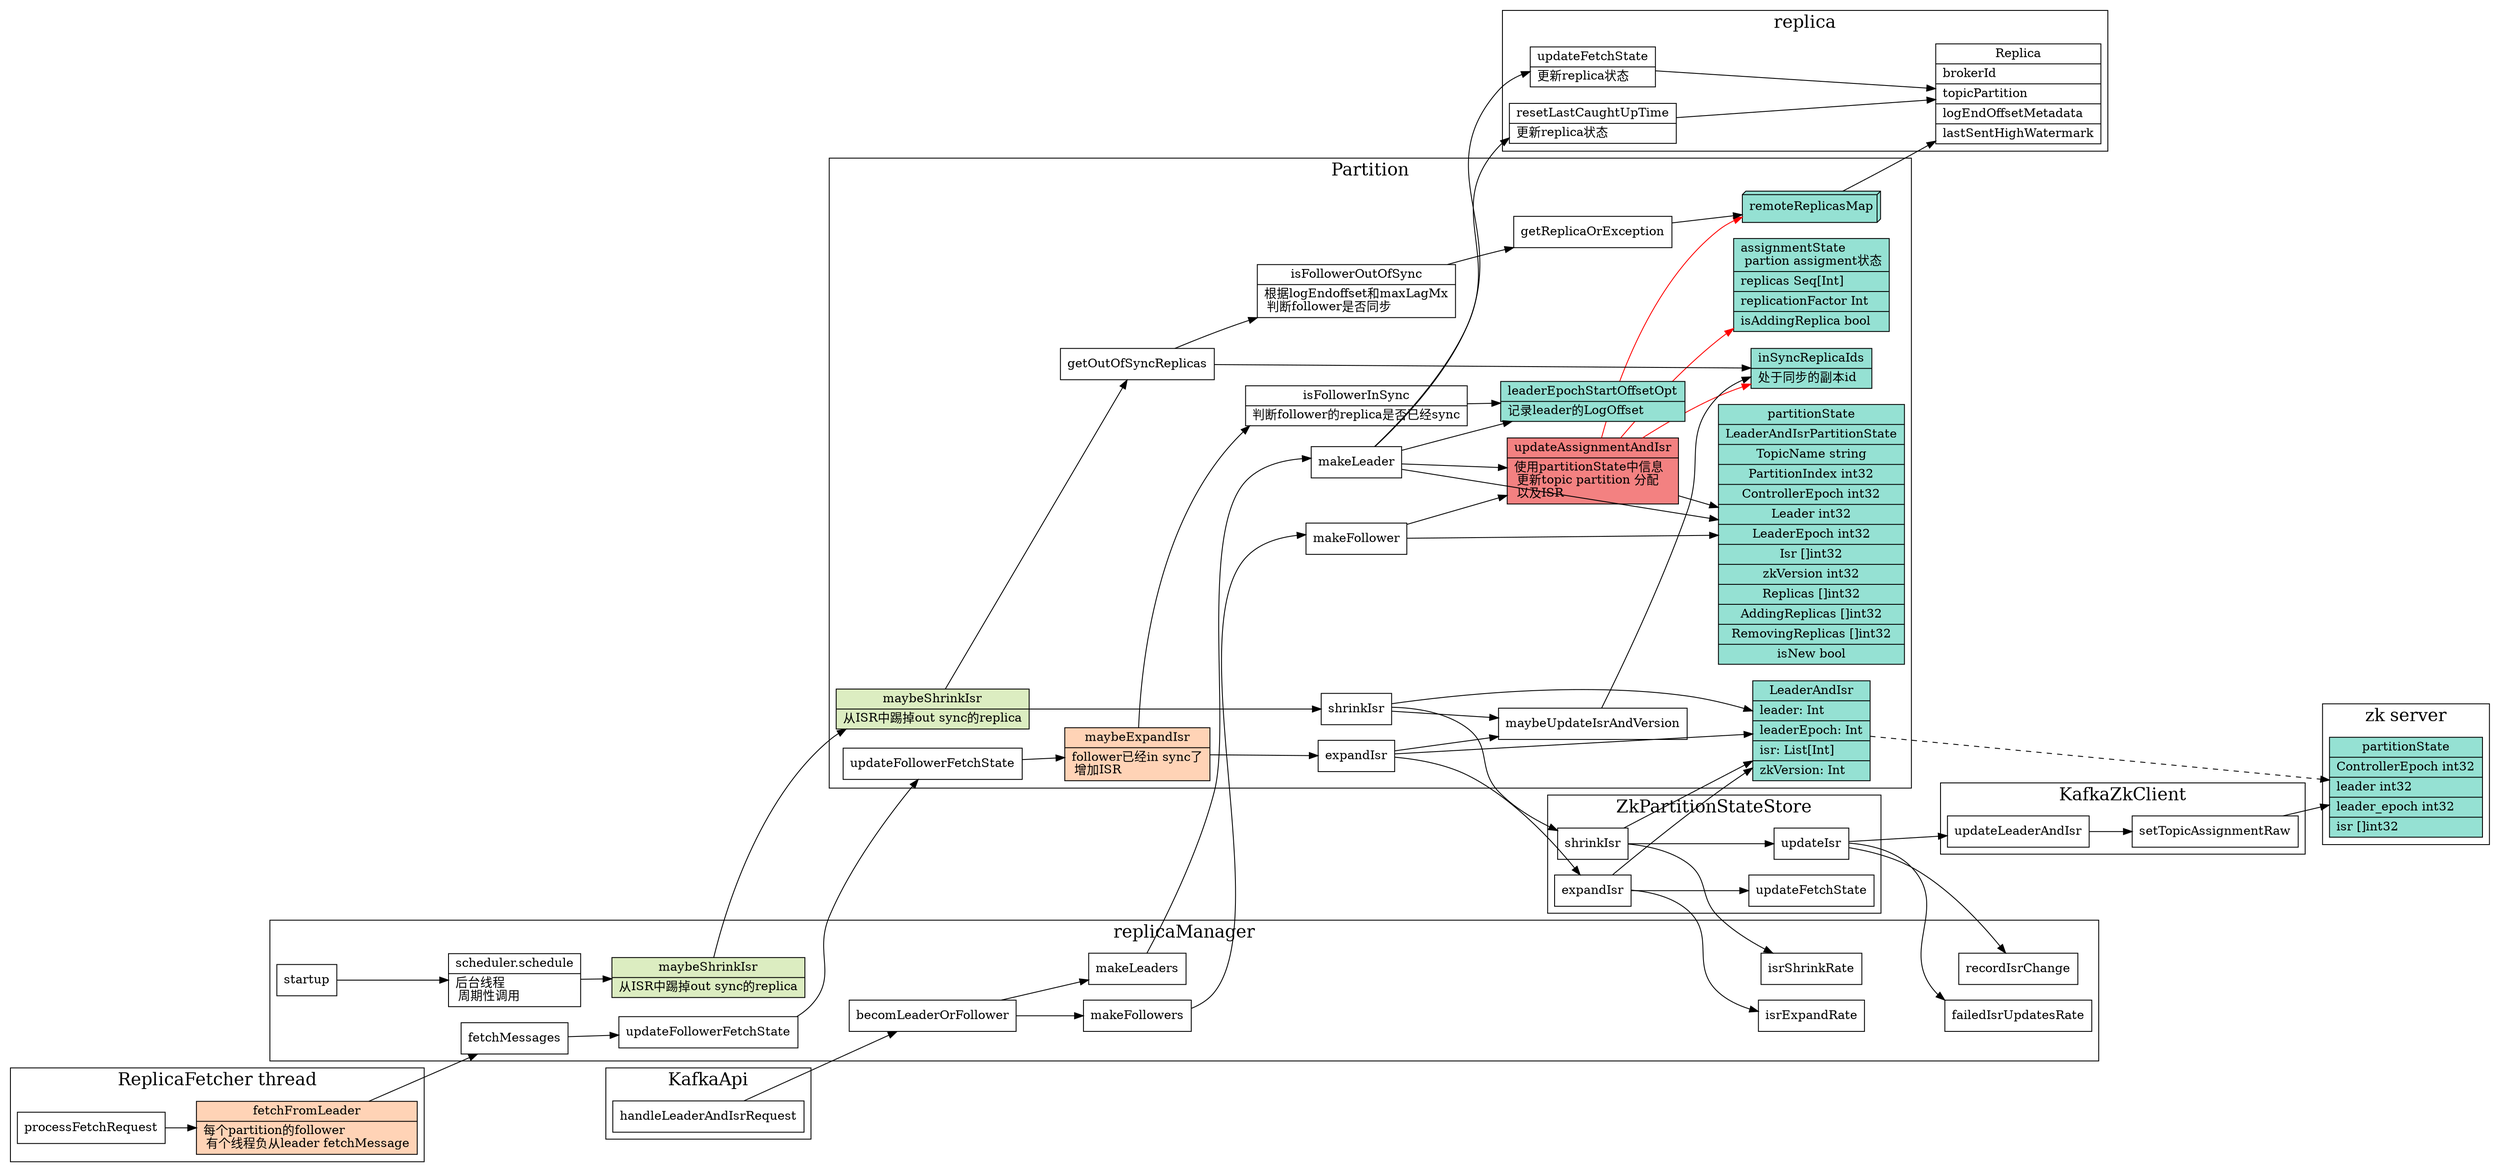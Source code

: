 digraph partition_isr {
  node[shape=box];
  newrank=true;
  rankdir=LR;
  subgraph cluster_zk {
    graph[label="zk server";fontsize=20;];
    zk_partitionState[shape="record";
      fillcolor="#95e1d3"
      style=filled;
      label="{{
        partitionState|
          ControllerEpoch int32\l|
          leader int32\l|
          leader_epoch int32\l|
          isr []int32\l
      }}";
    ];
  }
  subgraph cluster_KafkaZkClient {
    graph[label="KafkaZkClient";fontsize=20;];
    updateLeaderAndIsr -> setTopicAssignmentRaw;
    //setTopicAssignmentRaw -> retryRequestUntilConnected;
    setTopicAssignmentRaw -> zk_partitionState;
  };

  subgraph cluster_replicaManager {
    graph[label="replicaManager";fontsize=20;];
    isrShrinkRate;
    isrExpandRate;
    recordIsrChange;
    failedIsrUpdatesRate;
  };

  subgraph cluster_ZkPartitionStateStore {
    graph[label="ZkPartitionStateStore";fontsize=20;];
    stateStore_expandIsr[label="expandIsr"];
    stateStore_shrinkIsr[label="shrinkIsr"];
    stateStore_shrinkIsr -> {
      updateIsr;
      isrShrinkRate;
    }
    stateStore_expandIsr -> {
      updateFetchState;
      isrExpandRate;
    }
    updateIsr -> {
      updateLeaderAndIsr;
      recordIsrChange;
      failedIsrUpdatesRate;
    }
  }
  subgraph cluster_replica {
    graph[label="replica";fontsize=20;];
    Replica[shape="record";
      label="{{
        Replica|
          brokerId\l|
          topicPartition\l|
          logEndOffsetMetadata\l|
          lastSentHighWatermark\l
      }}";
    ];
    replica_updateFetchState[shape="record";
      label="{{
        updateFetchState|
          更新replica状态\l
      }}";
    ];
    replica_resetLastCaughtUpTime[shape="record";
      label="{{
        resetLastCaughtUpTime|
          更新replica状态\l
      }}";
    ];

    replica_resetLastCaughtUpTime -> Replica;
    replica_updateFetchState -> Replica;
  }

  subgraph cluster_Partition {
    graph[label="Partition";fontsize=20;];
    LeaderAndIsr[shape="record";
      fillcolor="#95e1d3"
      style=filled;
      label="{{
        LeaderAndIsr|
          leader: Int\l|
          leaderEpoch: Int\l|
          isr: List[Int]\l|
          zkVersion: Int\l
      }}";
    ];
    remoteReplicasMap[
      fillcolor="#95e1d3"
      style=filled;
      shape=box3d;
      label="remoteReplicasMap"
    ];
    remoteReplicasMap -> Replica;
    updateAssignmentAndIsr[shape="record";
      fillcolor="#f38181";
      style=filled;
      label="{{
        updateAssignmentAndIsr|
          使用partitionState中信息\l
          更新topic partition 分配\l 
          以及ISR\l
      }}";
    ];
    inSyncReplicaIds[shape="record";
      fillcolor="#95e1d3"
      style=filled;
      label="{{
        inSyncReplicaIds|
          处于同步的副本id\l
      }}";
    ];
    assignmentState[shape="record";
      fillcolor="#95e1d3"
      style=filled;
      label="{{
        assignmentState\l
          partion assigment状态\l|
          replicas Seq[Int]\l|
          replicationFactor Int\l|
          isAddingReplica bool \l
      }}";
    ];
    updateAssignmentAndIsr -> {
      assignmentState;
      remoteReplicasMap;
      inSyncReplicaIds;
    }[color="red"];
    maybeExpandIsr[shape="record";
      fillcolor="#FFD3B6";
      style=filled;
      label="{{
        maybeExpandIsr|
        follower已经in sync了\l
          增加ISR\l
      }}";
    ];
    maybeShrinkIsr[shape="record";
      fillcolor="#DCEDc1";
      style=filled;
      label="{{
        maybeShrinkIsr|
          从ISR中踢掉out sync的replica\l
      }}";
    ];
    isFollowerInSync[shape="record";
      label="{{
        isFollowerInSync|
          判断follower的replica是否已经sync\l
      }}";
    ];

    maybeExpandIsr -> {
      expandIsr;
      isFollowerInSync;
    };

    maybeShrinkIsr -> {
      shrinkIsr;
      getOutOfSyncReplicas;
    };
    shrinkIsr -> {
      LeaderAndIsr;
      stateStore_shrinkIsr;
      maybeUpdateIsrAndVersion;
    };
    maybeUpdateIsrAndVersion -> {
      inSyncReplicaIds;
    }
    expandIsr -> {
      LeaderAndIsr;
      maybeUpdateIsrAndVersion;
      stateStore_expandIsr;
    };
    stateStore_expandIsr -> LeaderAndIsr;
    stateStore_shrinkIsr -> LeaderAndIsr;
    LeaderAndIsr -> zk_partitionState[style="dashed"];

    updateFollowerFetchState -> maybeExpandIsr;
    getOutOfSyncReplicas -> isFollowerOutOfSync -> getReplicaOrException;
    getOutOfSyncReplicas -> inSyncReplicaIds;

    isFollowerOutOfSync[shape="record";
      label="{{
        isFollowerOutOfSync|
          根据logEndoffset和maxLagMx\l
          判断follower是否同步\l
      }}";
    ];
    leaderEpochStartOffsetOpt[shape="record";
      fillcolor="#95e1d3"
      style=filled;
      label="{{
        leaderEpochStartOffsetOpt|
          记录leader的LogOffset\l
      }}";
    ];
    isFollowerInSync -> leaderEpochStartOffsetOpt;
    getReplicaOrException -> remoteReplicasMap;
    // remoteReplicas -> remoteReplicasMap[label="keys"];
    makeLeader -> {
      replica_updateFetchState;
      replica_resetLastCaughtUpTime;
      updateAssignmentAndIsr
      partitionState;
      leaderEpochStartOffsetOpt;
    };
    makeFollower -> {
      partitionState;
      updateAssignmentAndIsr;
    }
    updateAssignmentAndIsr -> partitionState;
    partitionState[shape="record";
      fillcolor="#95e1d3"
      style=filled;
      label="{{
        partitionState|
          LeaderAndIsrPartitionState\l|
          TopicName string|
          PartitionIndex int32|
          ControllerEpoch int32|
          Leader int32 |
          LeaderEpoch int32|
          Isr []int32|
          zkVersion int32|
          Replicas []int32|
          AddingReplicas []int32|
          RemovingReplicas []int32|
          isNew bool
      }}";
    ];
  }

  subgraph cluster_replicaManager {
    graph[label="replicaManager";fontsize=20;];
    //shrinkIsr
    startup -> scheduler_schedule;
    replicaManager_maybeShrinkIsr[label="maybeShrinkIsr"];
    replicaManager_maybeShrinkIsr[shape="record";
      fillcolor="#DCEDc1";
      style=filled;
      label="{{
        maybeShrinkIsr|
          从ISR中踢掉out sync的replica\l
      }}";
    ];
    scheduler_schedule[shape="record";
      label="{{
        scheduler.schedule|
          后台线程\l 
          周期性调用\l
      }}";
    ];
    scheduler_schedule -> replicaManager_maybeShrinkIsr;
    //expandIsr
    replicaManager_updateFollowerFetchState[label="updateFollowerFetchState"];
    fetchMessages -> replicaManager_updateFollowerFetchState;
    becomLeaderOrFollower -> {
    makeFollowers;
    makeLeaders;
    }
  }

  replicaManager_maybeShrinkIsr -> maybeShrinkIsr;
  replicaManager_updateFollowerFetchState -> updateFollowerFetchState;
  makeFollowers -> makeFollower;
  makeLeaders -> makeLeader;

  subgraph cluster_fetchThread {
    graph[label="ReplicaFetcher thread";fontsize=20;];
    processFetchRequest -> fetchFromLeader -> fetchMessages;
    fetchFromLeader[shape="record";
      fillcolor="#FFD3B6";
      style=filled;
      label="{{
        fetchFromLeader|
          每个partition的follower\l 
          有个线程负从leader fetchMessage\l
      }}";
    ];
  }

  subgraph cluster_KafkaApi {
    graph[label="KafkaApi";fontsize=20;];
    handleLeaderAndIsrRequest -> becomLeaderOrFollower;
  }
}
